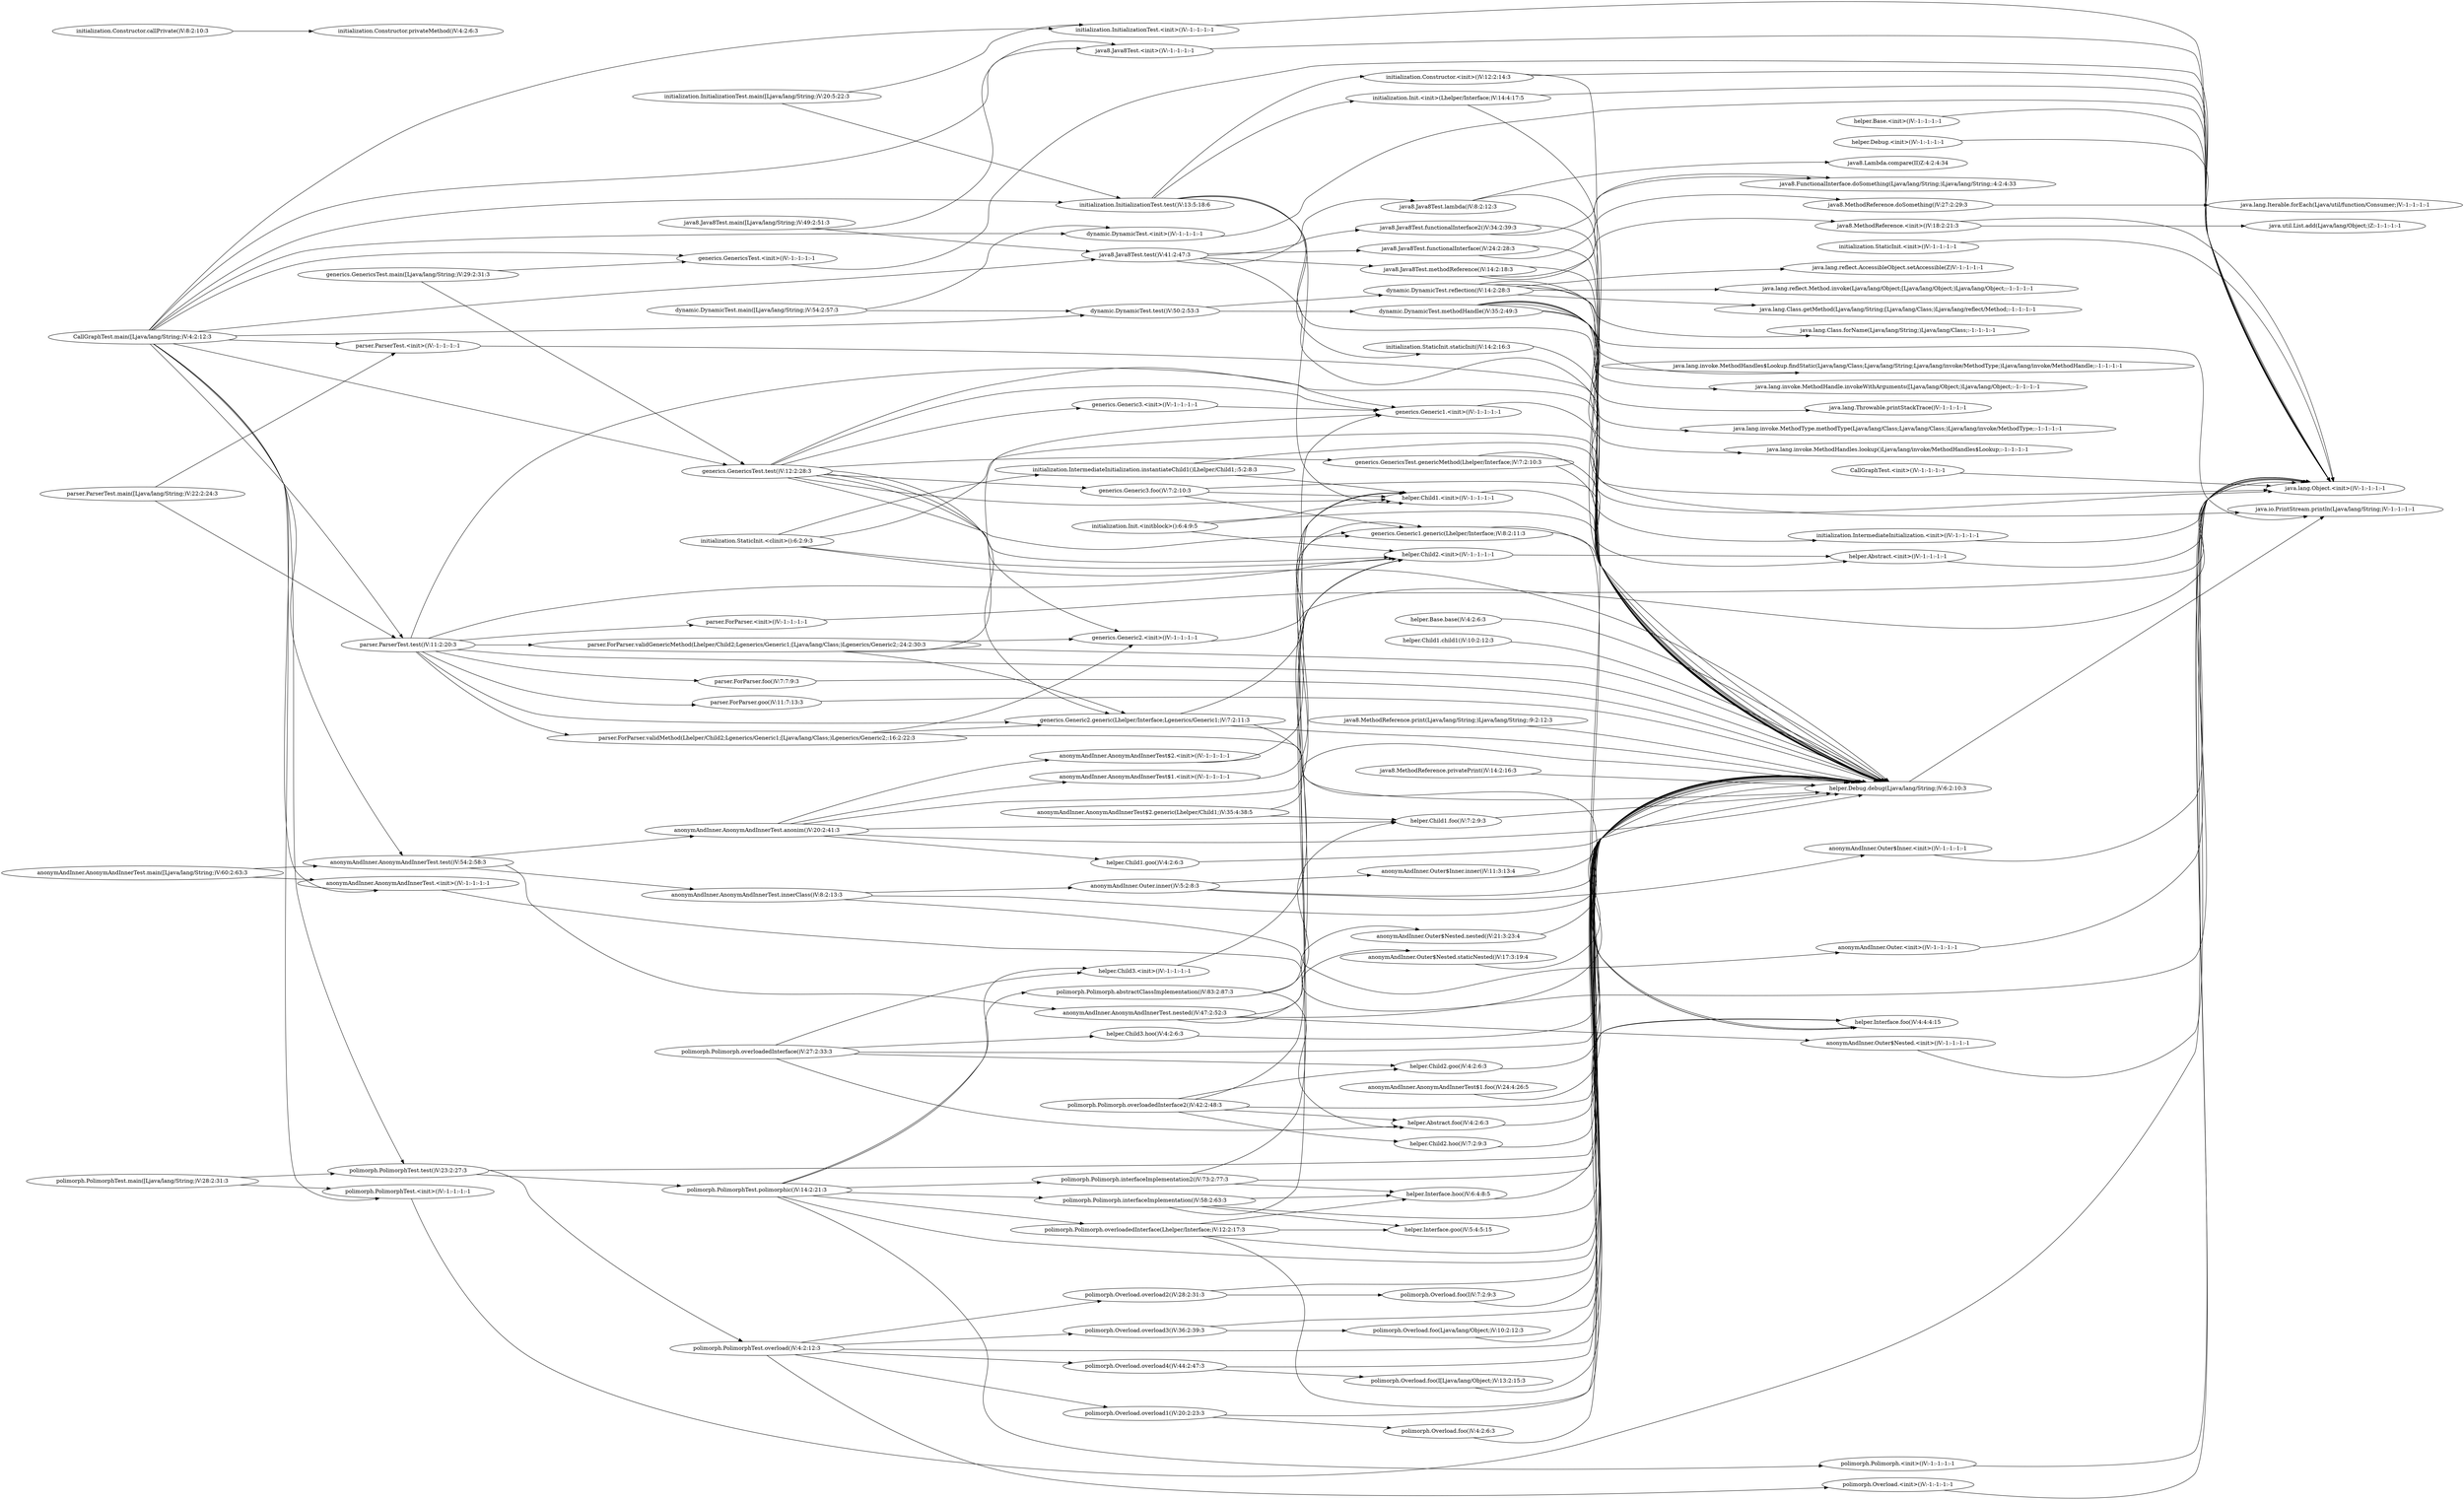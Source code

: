 digraph graphname {
rankdir="LR";
120 [label="anonymAndInner.AnonymAndInnerTest.<init>()V:-1:-1:-1:-1"]
121 [label="java.lang.Object.<init>()V:-1:-1:-1:-1"]
123 [label="anonymAndInner.AnonymAndInnerTest.innerClass()V:8:2:13:3"]
128 [label="helper.Debug.debug(Ljava/lang/String;)V:6:2:10:3"]
133 [label="anonymAndInner.Outer.<init>()V:-1:-1:-1:-1"]
135 [label="anonymAndInner.Outer.inner()V:5:2:8:3"]
137 [label="anonymAndInner.AnonymAndInnerTest.anonim()V:20:2:41:3"]
142 [label="anonymAndInner.AnonymAndInnerTest$1.<init>()V:-1:-1:-1:-1"]
145 [label="helper.Child1.<init>()V:-1:-1:-1:-1"]
147 [label="anonymAndInner.AnonymAndInnerTest$1.foo()V:24:4:26:5"]
148 [label="helper.Child1.foo()V:7:2:9:3"]
150 [label="helper.Child1.goo()V:4:2:6:3"]
158 [label="anonymAndInner.AnonymAndInnerTest$2.<init>()V:-1:-1:-1:-1"]
161 [label="generics.Generic1.<init>()V:-1:-1:-1:-1"]
163 [label="anonymAndInner.AnonymAndInnerTest$2.generic(Lhelper/Child1;)V:35:4:38:5"]
166 [label="generics.Generic1.generic(Lhelper/Interface;)V:8:2:11:3"]
168 [label="anonymAndInner.AnonymAndInnerTest.nested()V:47:2:52:3"]
170 [label="anonymAndInner.Outer$Nested.nested()V:21:3:23:4"]
175 [label="anonymAndInner.Outer$Nested.<init>()V:-1:-1:-1:-1"]
177 [label="anonymAndInner.Outer$Nested.staticNested()V:17:3:19:4"]
179 [label="anonymAndInner.AnonymAndInnerTest.test()V:54:2:58:3"]
183 [label="anonymAndInner.AnonymAndInnerTest.main([Ljava/lang/String;)V:60:2:63:3"]
194 [label="anonymAndInner.Outer$Inner.inner()V:11:3:13:4"]
199 [label="anonymAndInner.Outer$Inner.<init>()V:-1:-1:-1:-1"]
204 [label="CallGraphTest.<init>()V:-1:-1:-1:-1"]
205 [label="CallGraphTest.main([Ljava/lang/String;)V:4:2:12:3"]
207 [label="parser.ParserTest.test()V:11:2:20:3"]
212 [label="parser.ParserTest.<init>()V:-1:-1:-1:-1"]
214 [label="initialization.InitializationTest.test()V:13:5:18:6"]
219 [label="initialization.InitializationTest.<init>()V:-1:-1:-1:-1"]
221 [label="java8.Java8Test.test()V:41:2:47:3"]
226 [label="java8.Java8Test.<init>()V:-1:-1:-1:-1"]
228 [label="generics.GenericsTest.test()V:12:2:28:3"]
233 [label="generics.GenericsTest.<init>()V:-1:-1:-1:-1"]
235 [label="polimorph.PolimorphTest.test()V:23:2:27:3"]
240 [label="polimorph.PolimorphTest.<init>()V:-1:-1:-1:-1"]
242 [label="dynamic.DynamicTest.test()V:50:2:53:3"]
247 [label="dynamic.DynamicTest.<init>()V:-1:-1:-1:-1"]
252 [label="dynamic.DynamicTest.reflection()V:14:2:28:3"]
257 [label="java.lang.Class.getMethod(Ljava/lang/String;[Ljava/lang/Class;)Ljava/lang/reflect/Method;:-1:-1:-1:-1"]
259 [label="java.lang.Class.forName(Ljava/lang/String;)Ljava/lang/Class;:-1:-1:-1:-1"]
261 [label="java.lang.reflect.AccessibleObject.setAccessible(Z)V:-1:-1:-1:-1"]
263 [label="java.lang.reflect.Method.invoke(Ljava/lang/Object;[Ljava/lang/Object;)Ljava/lang/Object;:-1:-1:-1:-1"]
280 [label="java.io.PrintStream.println(Ljava/lang/String;)V:-1:-1:-1:-1"]
284 [label="dynamic.DynamicTest.methodHandle()V:35:2:49:3"]
289 [label="java.lang.invoke.MethodType.methodType(Ljava/lang/Class;Ljava/lang/Class;)Ljava/lang/invoke/MethodType;:-1:-1:-1:-1"]
297 [label="java.lang.invoke.MethodHandles.lookup()Ljava/lang/invoke/MethodHandles$Lookup;:-1:-1:-1:-1"]
302 [label="java.lang.invoke.MethodHandles$Lookup.findStatic(Ljava/lang/Class;Ljava/lang/String;Ljava/lang/invoke/MethodType;)Ljava/lang/invoke/MethodHandle;:-1:-1:-1:-1"]
307 [label="java.lang.invoke.MethodHandle.invokeWithArguments([Ljava/lang/Object;)Ljava/lang/Object;:-1:-1:-1:-1"]
312 [label="java.lang.Throwable.printStackTrace()V:-1:-1:-1:-1"]
316 [label="dynamic.DynamicTest.main([Ljava/lang/String;)V:54:2:57:3"]
329 [label="helper.Interface.foo()V:4:4:4:15"]
335 [label="generics.Generic2.<init>()V:-1:-1:-1:-1"]
336 [label="generics.Generic2.generic(Lhelper/Interface;Lgenerics/Generic1;)V:7:2:11:3"]
350 [label="generics.Generic3.<init>()V:-1:-1:-1:-1"]
351 [label="generics.Generic3.foo()V:7:2:10:3"]
353 [label="generics.GenericsTest.genericMethod(Lhelper/Interface;)V:7:2:10:3"]
365 [label="helper.Child2.<init>()V:-1:-1:-1:-1"]
379 [label="generics.GenericsTest.main([Ljava/lang/String;)V:29:2:31:3"]
391 [label="helper.Abstract.<init>()V:-1:-1:-1:-1"]
392 [label="helper.Abstract.foo()V:4:2:6:3"]
394 [label="helper.Base.<init>()V:-1:-1:-1:-1"]
395 [label="helper.Base.base()V:4:2:6:3"]
399 [label="helper.Child1.child1()V:10:2:12:3"]
400 [label="helper.Child2.goo()V:4:2:6:3"]
401 [label="helper.Child2.hoo()V:7:2:9:3"]
403 [label="helper.Child3.<init>()V:-1:-1:-1:-1"]
404 [label="helper.Child3.hoo()V:4:2:6:3"]
406 [label="helper.Debug.<init>()V:-1:-1:-1:-1"]
415 [label="helper.Interface.goo()V:5:4:5:15"]
416 [label="helper.Interface.hoo()V:6:4:8:5"]
425 [label="initialization.Constructor.privateMethod()V:4:2:6:3"]
426 [label="initialization.Constructor.callPrivate()V:8:2:10:3"]
428 [label="initialization.Constructor.<init>()V:12:2:14:3"]
432 [label="initialization.IntermediateInitialization.instantiateChild1()Lhelper/Child1;:5:2:8:3"]
439 [label="initialization.Init.<initblock>():6:4:9:5"]
442 [label="initialization.Init.<init>(Lhelper/Interface;)V:14:4:17:5"]
446 [label="initialization.StaticInit.staticInit()V:14:2:16:3"]
454 [label="initialization.InitializationTest.main([Ljava/lang/String;)V:20:5:22:3"]
456 [label="initialization.IntermediateInitialization.<init>()V:-1:-1:-1:-1"]
458 [label="initialization.StaticInit.<init>()V:-1:-1:-1:-1"]
461 [label="initialization.StaticInit.<clinit>():6:2:9:3"]
472 [label="java8.FunctionalInterface.doSomething(Ljava/lang/String;)Ljava/lang/String;:4:2:4:33"]
474 [label="java8.Java8Test.lambda()V:8:2:12:3"]
479 [label="java8.Lambda.compare(II)Z:4:2:4:34"]
481 [label="java8.Java8Test.methodReference()V:14:2:18:3"]
482 [label="java8.MethodReference.<init>()V:18:2:21:3"]
484 [label="java8.MethodReference.doSomething()V:27:2:29:3"]
486 [label="java8.Java8Test.functionalInterface()V:24:2:28:3"]
491 [label="java8.Java8Test.functionalInterface2()V:34:2:39:3"]
501 [label="java8.Java8Test.main([Ljava/lang/String;)V:49:2:51:3"]
518 [label="java8.MethodReference.print(Ljava/lang/String;)Ljava/lang/String;:9:2:12:3"]
520 [label="java8.MethodReference.privatePrint()V:14:2:16:3"]
521 [label="java.util.List.add(Ljava/lang/Object;)Z:-1:-1:-1:-1"]
525 [label="java.lang.Iterable.forEach(Ljava/util/function/Consumer;)V:-1:-1:-1:-1"]
532 [label="parser.ForParser.<init>()V:-1:-1:-1:-1"]
535 [label="parser.ForParser.foo()V:7:7:9:3"]
536 [label="parser.ForParser.goo()V:11:7:13:3"]
537 [label="parser.ForParser.validMethod(Lhelper/Child2;Lgenerics/Generic1;[Ljava/lang/Class;)Lgenerics/Generic2;:16:2:22:3"]
548 [label="parser.ForParser.validGenericMethod(Lhelper/Child2;Lgenerics/Generic1;[Ljava/lang/Class;)Lgenerics/Generic2;:24:2:30:3"]
570 [label="parser.ParserTest.main([Ljava/lang/String;)V:22:2:24:3"]
578 [label="polimorph.Overload.<init>()V:-1:-1:-1:-1"]
579 [label="polimorph.Overload.foo()V:4:2:6:3"]
580 [label="polimorph.Overload.foo(I)V:7:2:9:3"]
582 [label="polimorph.Overload.foo(Ljava/lang/Object;)V:10:2:12:3"]
587 [label="polimorph.Overload.foo(I[Ljava/lang/Object;)V:13:2:15:3"]
591 [label="polimorph.Overload.overload1()V:20:2:23:3"]
594 [label="polimorph.Overload.overload2()V:28:2:31:3"]
597 [label="polimorph.Overload.overload3()V:36:2:39:3"]
600 [label="polimorph.Overload.overload4()V:44:2:47:3"]
604 [label="polimorph.Polimorph.<init>()V:-1:-1:-1:-1"]
605 [label="polimorph.Polimorph.overloadedInterface(Lhelper/Interface;)V:12:2:17:3"]
610 [label="polimorph.Polimorph.overloadedInterface()V:27:2:33:3"]
618 [label="polimorph.Polimorph.overloadedInterface2()V:42:2:48:3"]
621 [label="polimorph.Polimorph.interfaceImplementation()V:58:2:63:3"]
623 [label="polimorph.Polimorph.interfaceImplementation2()V:73:2:77:3"]
625 [label="polimorph.Polimorph.abstractClassImplementation()V:83:2:87:3"]
627 [label="polimorph.PolimorphTest.overload()V:4:2:12:3"]
635 [label="polimorph.PolimorphTest.polimorphic()V:14:2:21:3"]
645 [label="polimorph.PolimorphTest.main([Ljava/lang/String;)V:28:2:31:3"]
120 -> 121
123 -> 128
123 -> 133
123 -> 135
128 -> 280
133 -> 121
135 -> 128
135 -> 194
135 -> 199
137 -> 128
137 -> 142
137 -> 148
137 -> 150
137 -> 158
137 -> 166
142 -> 145
145 -> 391
147 -> 128
148 -> 128
150 -> 128
158 -> 161
161 -> 121
163 -> 128
163 -> 148
166 -> 128
166 -> 329
168 -> 128
168 -> 170
168 -> 175
168 -> 177
170 -> 128
175 -> 121
177 -> 128
179 -> 123
179 -> 137
179 -> 168
183 -> 120
183 -> 179
194 -> 128
199 -> 121
204 -> 121
205 -> 120
205 -> 179
205 -> 207
205 -> 212
205 -> 214
205 -> 219
205 -> 221
205 -> 226
205 -> 228
205 -> 233
205 -> 235
205 -> 240
205 -> 242
205 -> 247
207 -> 128
207 -> 161
207 -> 336
207 -> 365
207 -> 532
207 -> 535
207 -> 536
207 -> 537
207 -> 548
212 -> 121
214 -> 128
214 -> 145
214 -> 428
214 -> 442
214 -> 446
219 -> 121
221 -> 128
221 -> 474
221 -> 481
221 -> 486
221 -> 491
226 -> 121
228 -> 128
228 -> 145
228 -> 161
228 -> 166
228 -> 335
228 -> 336
228 -> 350
228 -> 351
228 -> 353
228 -> 365
233 -> 121
235 -> 128
235 -> 627
235 -> 635
240 -> 121
242 -> 252
242 -> 284
247 -> 121
252 -> 128
252 -> 257
252 -> 259
252 -> 261
252 -> 263
252 -> 280
284 -> 128
284 -> 280
284 -> 289
284 -> 297
284 -> 302
284 -> 307
284 -> 312
316 -> 242
316 -> 247
335 -> 121
336 -> 128
336 -> 166
336 -> 329
350 -> 161
351 -> 128
351 -> 145
351 -> 166
353 -> 128
353 -> 329
365 -> 391
379 -> 228
379 -> 233
391 -> 121
392 -> 128
394 -> 121
395 -> 128
399 -> 128
400 -> 128
401 -> 128
403 -> 365
404 -> 128
406 -> 121
416 -> 128
426 -> 425
428 -> 121
428 -> 128
432 -> 128
432 -> 145
439 -> 128
439 -> 145
439 -> 365
442 -> 121
442 -> 128
446 -> 128
454 -> 214
454 -> 219
456 -> 121
458 -> 121
461 -> 128
461 -> 365
461 -> 432
461 -> 456
474 -> 128
474 -> 479
481 -> 128
481 -> 482
481 -> 484
482 -> 121
482 -> 521
484 -> 525
486 -> 128
486 -> 472
491 -> 128
491 -> 472
501 -> 221
501 -> 226
518 -> 128
520 -> 128
532 -> 121
535 -> 128
536 -> 128
537 -> 128
537 -> 335
537 -> 336
548 -> 128
548 -> 161
548 -> 335
548 -> 336
570 -> 207
570 -> 212
578 -> 121
579 -> 128
580 -> 128
582 -> 128
587 -> 128
591 -> 128
591 -> 579
594 -> 128
594 -> 580
597 -> 128
597 -> 582
600 -> 128
600 -> 587
604 -> 121
605 -> 128
605 -> 329
605 -> 415
605 -> 416
610 -> 128
610 -> 392
610 -> 400
610 -> 403
610 -> 404
618 -> 128
618 -> 365
618 -> 392
618 -> 400
618 -> 401
621 -> 145
621 -> 329
621 -> 415
621 -> 416
623 -> 329
623 -> 365
623 -> 416
625 -> 145
625 -> 148
625 -> 392
627 -> 128
627 -> 578
627 -> 591
627 -> 594
627 -> 597
627 -> 600
635 -> 128
635 -> 403
635 -> 604
635 -> 605
635 -> 621
635 -> 623
635 -> 625
645 -> 235
645 -> 240
}
